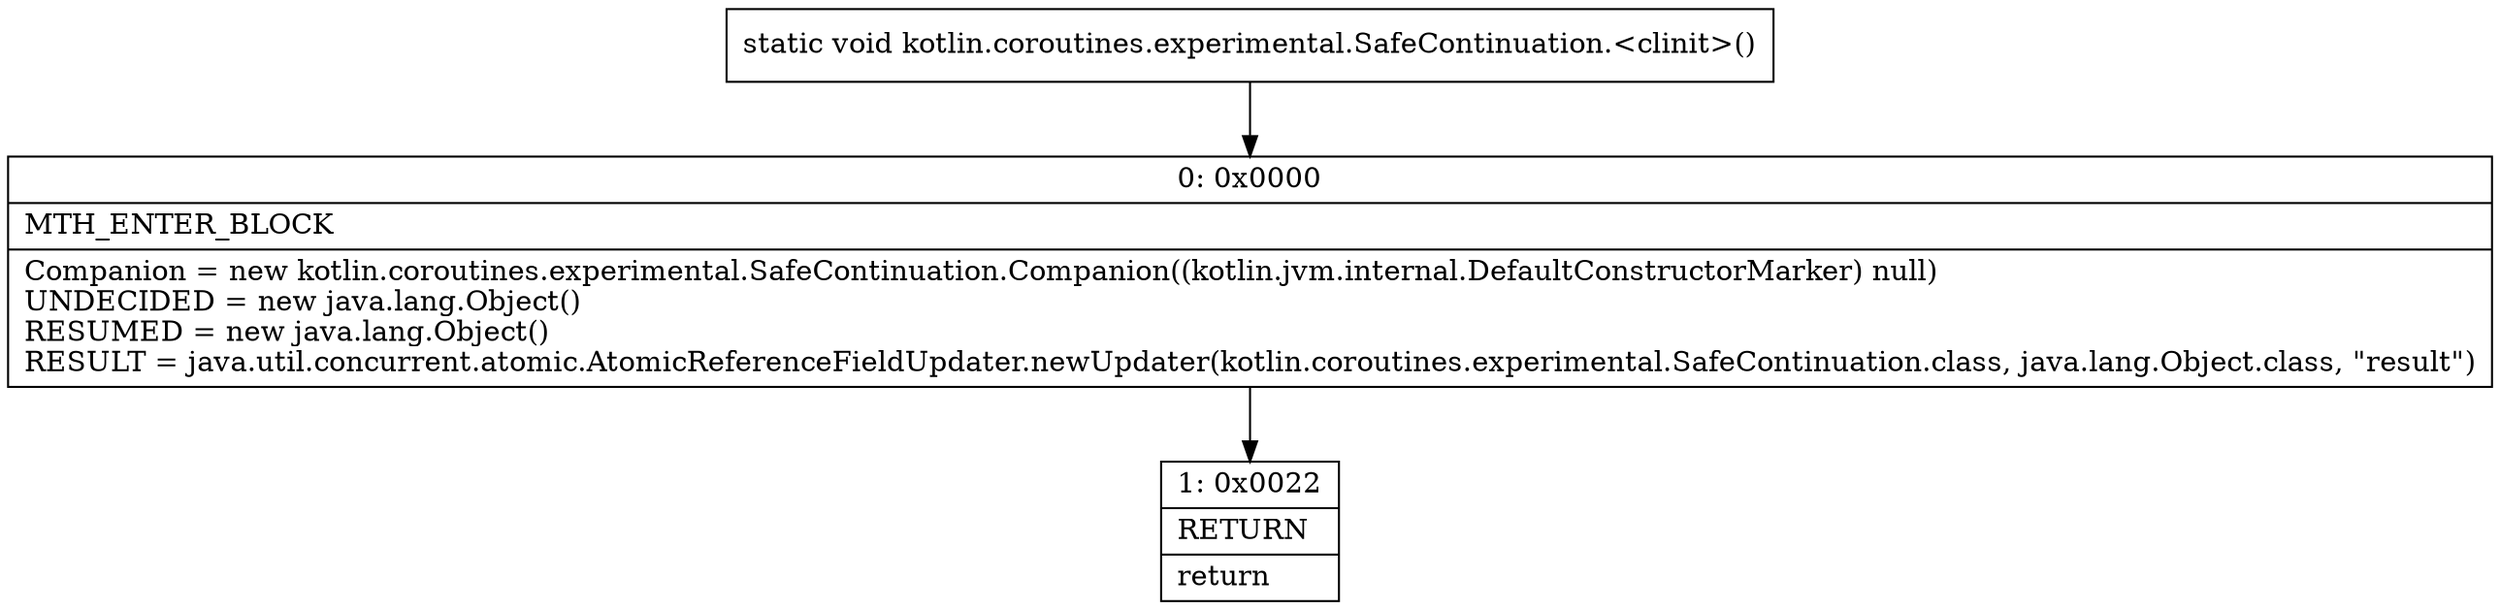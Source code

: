 digraph "CFG forkotlin.coroutines.experimental.SafeContinuation.\<clinit\>()V" {
Node_0 [shape=record,label="{0\:\ 0x0000|MTH_ENTER_BLOCK\l|Companion = new kotlin.coroutines.experimental.SafeContinuation.Companion((kotlin.jvm.internal.DefaultConstructorMarker) null)\lUNDECIDED = new java.lang.Object()\lRESUMED = new java.lang.Object()\lRESULT = java.util.concurrent.atomic.AtomicReferenceFieldUpdater.newUpdater(kotlin.coroutines.experimental.SafeContinuation.class, java.lang.Object.class, \"result\")\l}"];
Node_1 [shape=record,label="{1\:\ 0x0022|RETURN\l|return\l}"];
MethodNode[shape=record,label="{static void kotlin.coroutines.experimental.SafeContinuation.\<clinit\>() }"];
MethodNode -> Node_0;
Node_0 -> Node_1;
}

